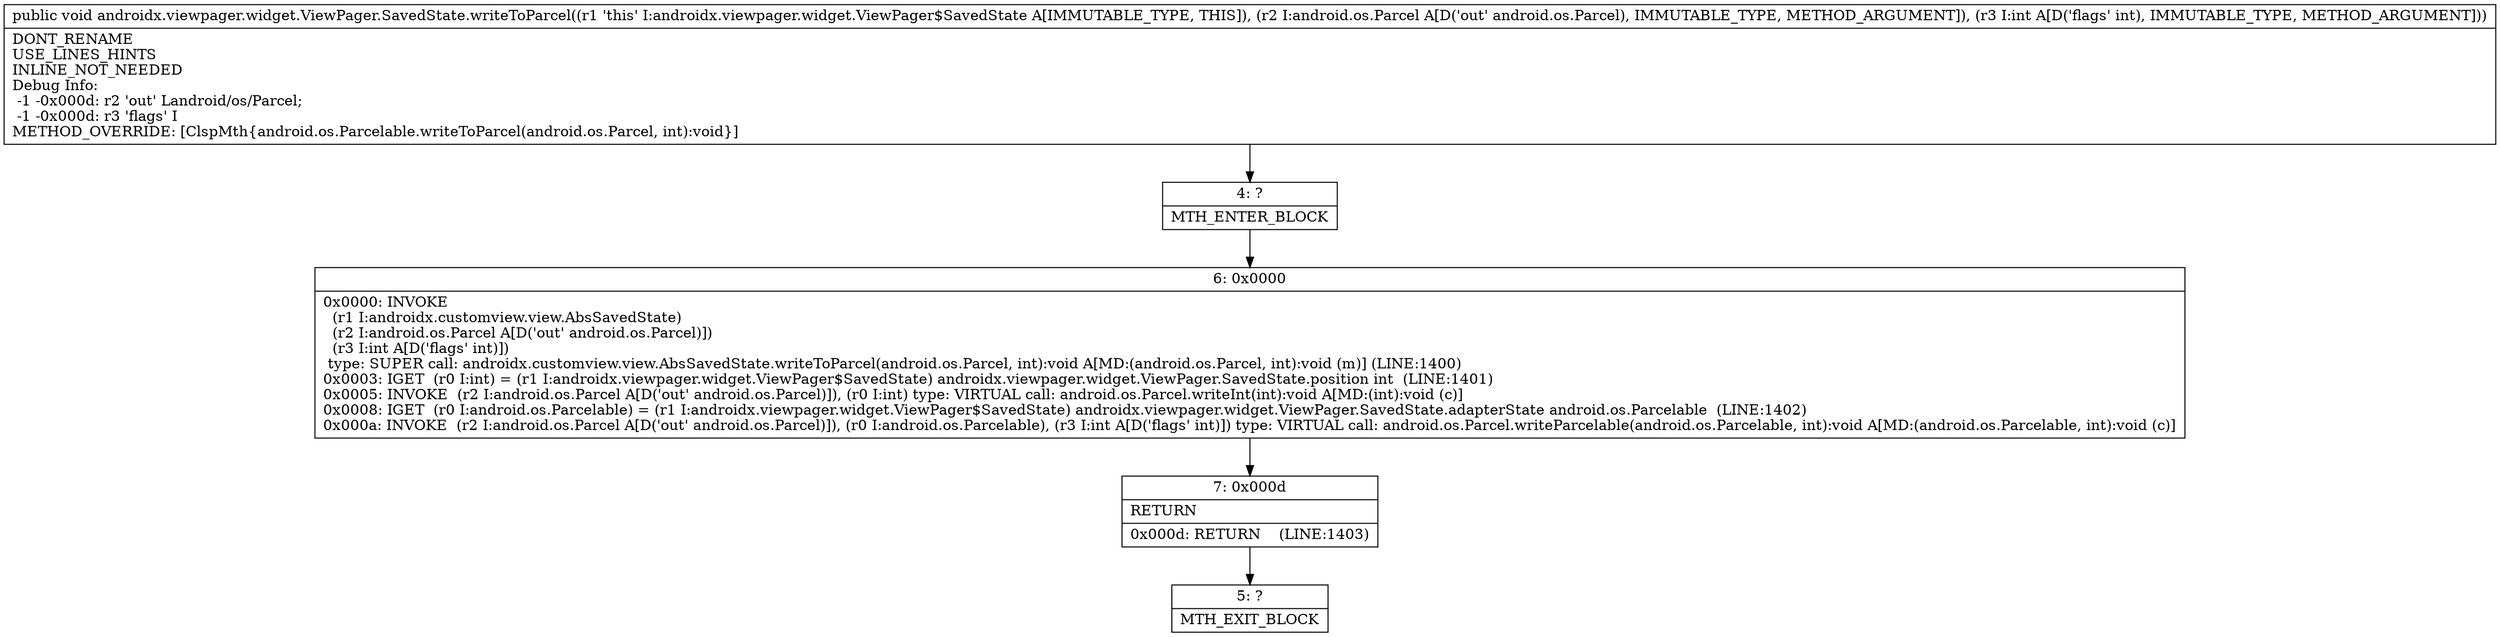 digraph "CFG forandroidx.viewpager.widget.ViewPager.SavedState.writeToParcel(Landroid\/os\/Parcel;I)V" {
Node_4 [shape=record,label="{4\:\ ?|MTH_ENTER_BLOCK\l}"];
Node_6 [shape=record,label="{6\:\ 0x0000|0x0000: INVOKE  \l  (r1 I:androidx.customview.view.AbsSavedState)\l  (r2 I:android.os.Parcel A[D('out' android.os.Parcel)])\l  (r3 I:int A[D('flags' int)])\l type: SUPER call: androidx.customview.view.AbsSavedState.writeToParcel(android.os.Parcel, int):void A[MD:(android.os.Parcel, int):void (m)] (LINE:1400)\l0x0003: IGET  (r0 I:int) = (r1 I:androidx.viewpager.widget.ViewPager$SavedState) androidx.viewpager.widget.ViewPager.SavedState.position int  (LINE:1401)\l0x0005: INVOKE  (r2 I:android.os.Parcel A[D('out' android.os.Parcel)]), (r0 I:int) type: VIRTUAL call: android.os.Parcel.writeInt(int):void A[MD:(int):void (c)]\l0x0008: IGET  (r0 I:android.os.Parcelable) = (r1 I:androidx.viewpager.widget.ViewPager$SavedState) androidx.viewpager.widget.ViewPager.SavedState.adapterState android.os.Parcelable  (LINE:1402)\l0x000a: INVOKE  (r2 I:android.os.Parcel A[D('out' android.os.Parcel)]), (r0 I:android.os.Parcelable), (r3 I:int A[D('flags' int)]) type: VIRTUAL call: android.os.Parcel.writeParcelable(android.os.Parcelable, int):void A[MD:(android.os.Parcelable, int):void (c)]\l}"];
Node_7 [shape=record,label="{7\:\ 0x000d|RETURN\l|0x000d: RETURN    (LINE:1403)\l}"];
Node_5 [shape=record,label="{5\:\ ?|MTH_EXIT_BLOCK\l}"];
MethodNode[shape=record,label="{public void androidx.viewpager.widget.ViewPager.SavedState.writeToParcel((r1 'this' I:androidx.viewpager.widget.ViewPager$SavedState A[IMMUTABLE_TYPE, THIS]), (r2 I:android.os.Parcel A[D('out' android.os.Parcel), IMMUTABLE_TYPE, METHOD_ARGUMENT]), (r3 I:int A[D('flags' int), IMMUTABLE_TYPE, METHOD_ARGUMENT]))  | DONT_RENAME\lUSE_LINES_HINTS\lINLINE_NOT_NEEDED\lDebug Info:\l  \-1 \-0x000d: r2 'out' Landroid\/os\/Parcel;\l  \-1 \-0x000d: r3 'flags' I\lMETHOD_OVERRIDE: [ClspMth\{android.os.Parcelable.writeToParcel(android.os.Parcel, int):void\}]\l}"];
MethodNode -> Node_4;Node_4 -> Node_6;
Node_6 -> Node_7;
Node_7 -> Node_5;
}

